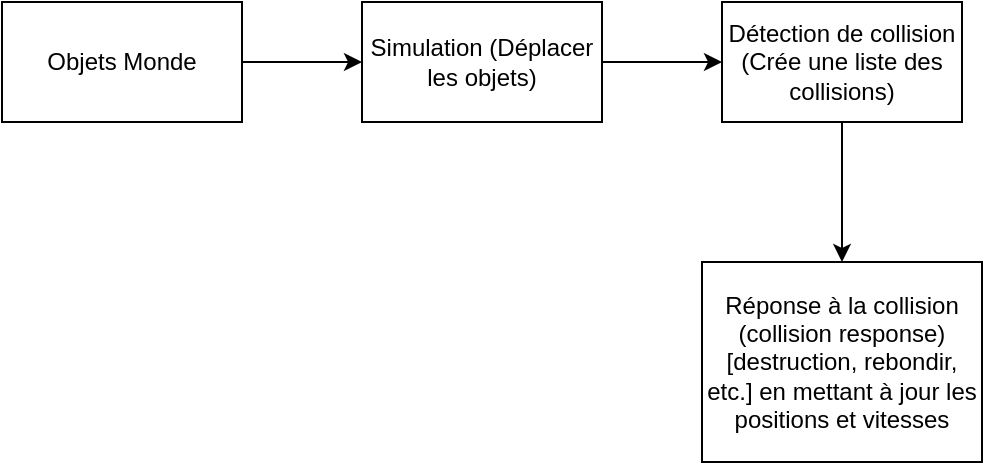 <mxfile version="14.7.7" type="device"><diagram id="nx_r9pMbzk1y7KJkkkYa" name="Page-1"><mxGraphModel dx="868" dy="450" grid="1" gridSize="10" guides="1" tooltips="1" connect="1" arrows="1" fold="1" page="1" pageScale="1" pageWidth="827" pageHeight="1169" math="0" shadow="0"><root><mxCell id="0"/><mxCell id="1" parent="0"/><mxCell id="iKLGf_346mBxNauxQFJC-1" value="Objets Monde" style="rounded=0;whiteSpace=wrap;html=1;" vertex="1" parent="1"><mxGeometry x="70" y="70" width="120" height="60" as="geometry"/></mxCell><mxCell id="iKLGf_346mBxNauxQFJC-3" value="Réponse à la collision (collision response) [destruction, rebondir, etc.] en mettant à jour les positions et vitesses" style="rounded=0;whiteSpace=wrap;html=1;" vertex="1" parent="1"><mxGeometry x="420" y="200" width="140" height="100" as="geometry"/></mxCell><mxCell id="iKLGf_346mBxNauxQFJC-4" value="Détection de collision (Crée une liste des collisions)" style="rounded=0;whiteSpace=wrap;html=1;" vertex="1" parent="1"><mxGeometry x="430" y="70" width="120" height="60" as="geometry"/></mxCell><mxCell id="iKLGf_346mBxNauxQFJC-5" value="Simulation (Déplacer les objets)" style="rounded=0;whiteSpace=wrap;html=1;" vertex="1" parent="1"><mxGeometry x="250" y="70" width="120" height="60" as="geometry"/></mxCell><mxCell id="iKLGf_346mBxNauxQFJC-6" value="" style="endArrow=classic;html=1;exitX=1;exitY=0.5;exitDx=0;exitDy=0;entryX=0;entryY=0.5;entryDx=0;entryDy=0;" edge="1" parent="1" source="iKLGf_346mBxNauxQFJC-1" target="iKLGf_346mBxNauxQFJC-5"><mxGeometry width="50" height="50" relative="1" as="geometry"><mxPoint x="390" y="200" as="sourcePoint"/><mxPoint x="440" y="150" as="targetPoint"/></mxGeometry></mxCell><mxCell id="iKLGf_346mBxNauxQFJC-7" value="" style="endArrow=classic;html=1;exitX=1;exitY=0.5;exitDx=0;exitDy=0;entryX=0;entryY=0.5;entryDx=0;entryDy=0;" edge="1" parent="1" source="iKLGf_346mBxNauxQFJC-5" target="iKLGf_346mBxNauxQFJC-4"><mxGeometry width="50" height="50" relative="1" as="geometry"><mxPoint x="390" y="200" as="sourcePoint"/><mxPoint x="440" y="150" as="targetPoint"/></mxGeometry></mxCell><mxCell id="iKLGf_346mBxNauxQFJC-8" value="" style="endArrow=classic;html=1;entryX=0.5;entryY=0;entryDx=0;entryDy=0;exitX=0.5;exitY=1;exitDx=0;exitDy=0;" edge="1" parent="1" source="iKLGf_346mBxNauxQFJC-4" target="iKLGf_346mBxNauxQFJC-3"><mxGeometry width="50" height="50" relative="1" as="geometry"><mxPoint x="390" y="200" as="sourcePoint"/><mxPoint x="440" y="150" as="targetPoint"/></mxGeometry></mxCell></root></mxGraphModel></diagram></mxfile>